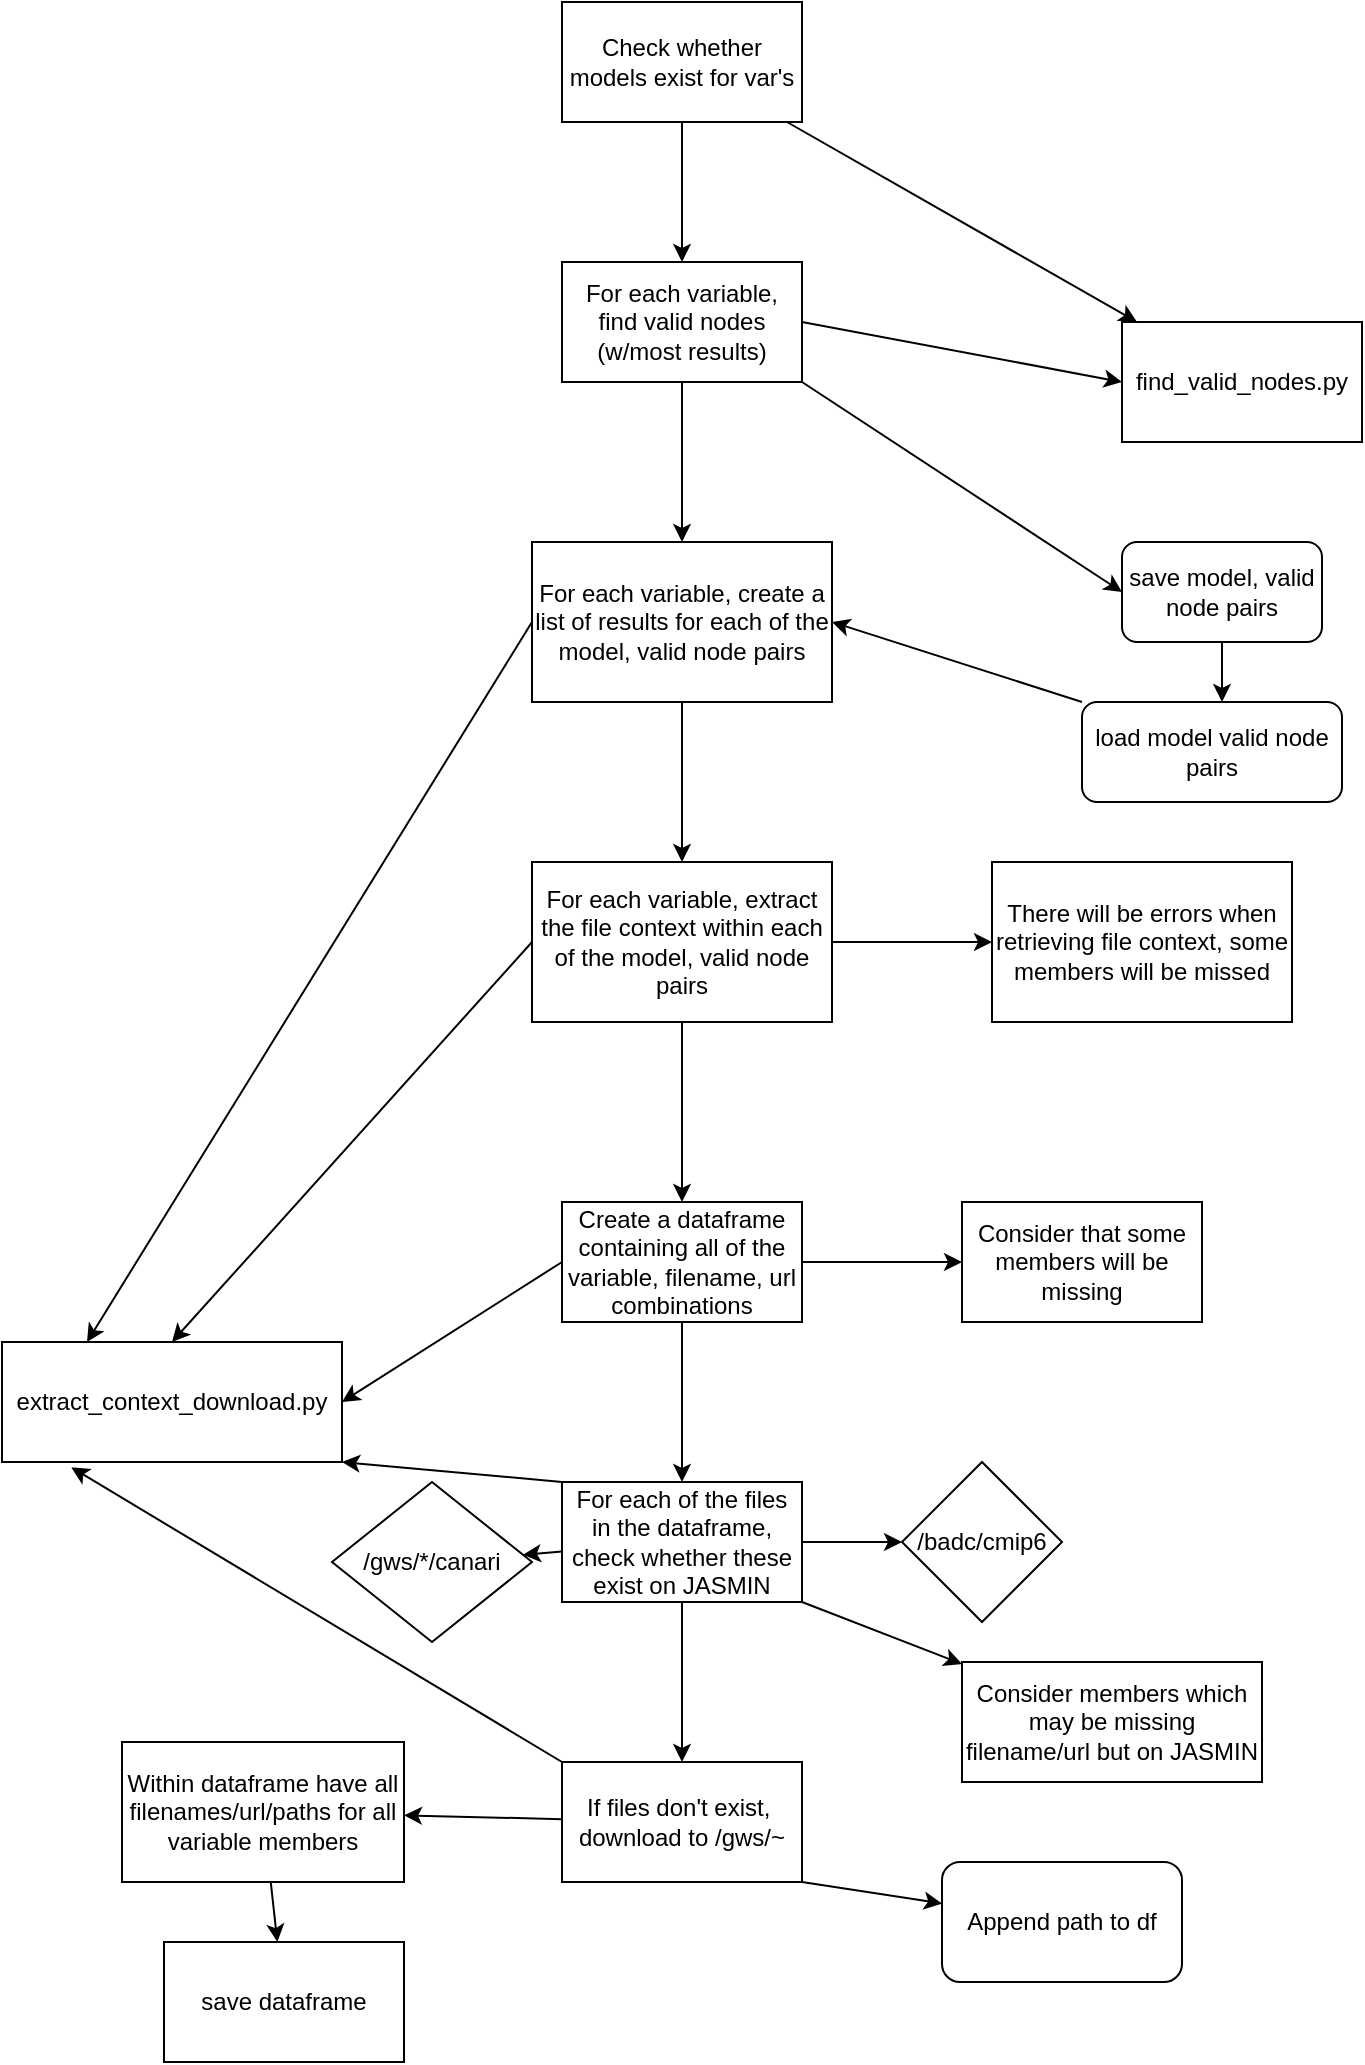 <mxfile>
    <diagram id="ru_8RotbTzMQHTzUPobe" name="Page-1">
        <mxGraphModel dx="644" dy="719" grid="1" gridSize="10" guides="1" tooltips="1" connect="1" arrows="1" fold="1" page="1" pageScale="1" pageWidth="850" pageHeight="1100" math="0" shadow="0">
            <root>
                <mxCell id="0"/>
                <mxCell id="1" parent="0"/>
                <mxCell id="6" style="edgeStyle=none;html=1;exitX=0.5;exitY=1;exitDx=0;exitDy=0;" edge="1" parent="1" source="2" target="3">
                    <mxGeometry relative="1" as="geometry"/>
                </mxCell>
                <mxCell id="34" value="" style="edgeStyle=none;html=1;" edge="1" parent="1" source="2" target="33">
                    <mxGeometry relative="1" as="geometry"/>
                </mxCell>
                <mxCell id="2" value="Check whether models exist for var's" style="rounded=0;whiteSpace=wrap;html=1;" vertex="1" parent="1">
                    <mxGeometry x="280" y="60" width="120" height="60" as="geometry"/>
                </mxCell>
                <mxCell id="5" value="" style="edgeStyle=none;html=1;" edge="1" parent="1" source="3" target="4">
                    <mxGeometry relative="1" as="geometry"/>
                </mxCell>
                <mxCell id="35" style="edgeStyle=none;html=1;exitX=1;exitY=0.5;exitDx=0;exitDy=0;entryX=0;entryY=0.5;entryDx=0;entryDy=0;" edge="1" parent="1" source="3" target="33">
                    <mxGeometry relative="1" as="geometry"/>
                </mxCell>
                <mxCell id="51" style="edgeStyle=none;html=1;exitX=1;exitY=1;exitDx=0;exitDy=0;entryX=0;entryY=0.5;entryDx=0;entryDy=0;" edge="1" parent="1" source="3" target="46">
                    <mxGeometry relative="1" as="geometry"/>
                </mxCell>
                <mxCell id="3" value="For each variable, find valid nodes (w/most results)" style="rounded=0;whiteSpace=wrap;html=1;" vertex="1" parent="1">
                    <mxGeometry x="280" y="190" width="120" height="60" as="geometry"/>
                </mxCell>
                <mxCell id="9" value="" style="edgeStyle=none;html=1;" edge="1" parent="1" source="4" target="8">
                    <mxGeometry relative="1" as="geometry"/>
                </mxCell>
                <mxCell id="53" style="edgeStyle=none;html=1;exitX=0;exitY=0.5;exitDx=0;exitDy=0;entryX=0.25;entryY=0;entryDx=0;entryDy=0;" edge="1" parent="1" source="4" target="38">
                    <mxGeometry relative="1" as="geometry"/>
                </mxCell>
                <mxCell id="4" value="For each variable, create a list of results for each of the model, valid node pairs" style="whiteSpace=wrap;html=1;rounded=0;" vertex="1" parent="1">
                    <mxGeometry x="265" y="330" width="150" height="80" as="geometry"/>
                </mxCell>
                <mxCell id="11" value="" style="edgeStyle=none;html=1;" edge="1" parent="1" source="8" target="10">
                    <mxGeometry relative="1" as="geometry"/>
                </mxCell>
                <mxCell id="13" value="" style="edgeStyle=none;html=1;" edge="1" parent="1" source="8" target="12">
                    <mxGeometry relative="1" as="geometry"/>
                </mxCell>
                <mxCell id="39" style="edgeStyle=none;html=1;exitX=0;exitY=0.5;exitDx=0;exitDy=0;entryX=0.5;entryY=0;entryDx=0;entryDy=0;" edge="1" parent="1" source="8" target="38">
                    <mxGeometry relative="1" as="geometry"/>
                </mxCell>
                <mxCell id="8" value="For each variable, extract the file context within each of the model, valid node pairs" style="whiteSpace=wrap;html=1;rounded=0;" vertex="1" parent="1">
                    <mxGeometry x="265" y="490" width="150" height="80" as="geometry"/>
                </mxCell>
                <mxCell id="15" value="" style="edgeStyle=none;html=1;" edge="1" parent="1" source="10" target="14">
                    <mxGeometry relative="1" as="geometry"/>
                </mxCell>
                <mxCell id="17" value="" style="edgeStyle=none;html=1;" edge="1" parent="1" source="10" target="16">
                    <mxGeometry relative="1" as="geometry"/>
                </mxCell>
                <mxCell id="40" style="edgeStyle=none;html=1;exitX=0;exitY=0.5;exitDx=0;exitDy=0;entryX=1;entryY=0.5;entryDx=0;entryDy=0;" edge="1" parent="1" source="10" target="38">
                    <mxGeometry relative="1" as="geometry"/>
                </mxCell>
                <mxCell id="10" value="Create a dataframe containing all of the variable, filename, url combinations" style="whiteSpace=wrap;html=1;rounded=0;" vertex="1" parent="1">
                    <mxGeometry x="280" y="660" width="120" height="60" as="geometry"/>
                </mxCell>
                <mxCell id="12" value="There will be errors when retrieving file context, some members will be missed" style="whiteSpace=wrap;html=1;rounded=0;" vertex="1" parent="1">
                    <mxGeometry x="495" y="490" width="150" height="80" as="geometry"/>
                </mxCell>
                <mxCell id="14" value="Consider that some members will be missing" style="whiteSpace=wrap;html=1;rounded=0;" vertex="1" parent="1">
                    <mxGeometry x="480" y="660" width="120" height="60" as="geometry"/>
                </mxCell>
                <mxCell id="21" value="" style="edgeStyle=none;html=1;" edge="1" parent="1" source="16" target="20">
                    <mxGeometry relative="1" as="geometry"/>
                </mxCell>
                <mxCell id="23" value="" style="edgeStyle=none;html=1;" edge="1" parent="1" source="16" target="22">
                    <mxGeometry relative="1" as="geometry"/>
                </mxCell>
                <mxCell id="25" value="" style="edgeStyle=none;html=1;" edge="1" parent="1" source="16" target="24">
                    <mxGeometry relative="1" as="geometry"/>
                </mxCell>
                <mxCell id="26" style="edgeStyle=none;html=1;exitX=1;exitY=1;exitDx=0;exitDy=0;" edge="1" parent="1" source="16" target="27">
                    <mxGeometry relative="1" as="geometry">
                        <mxPoint x="480" y="910" as="targetPoint"/>
                    </mxGeometry>
                </mxCell>
                <mxCell id="41" style="edgeStyle=none;html=1;exitX=0;exitY=0;exitDx=0;exitDy=0;entryX=1;entryY=1;entryDx=0;entryDy=0;" edge="1" parent="1" source="16" target="38">
                    <mxGeometry relative="1" as="geometry"/>
                </mxCell>
                <mxCell id="16" value="For each of the files in the dataframe, check whether these exist on JASMIN" style="whiteSpace=wrap;html=1;rounded=0;" vertex="1" parent="1">
                    <mxGeometry x="280" y="800" width="120" height="60" as="geometry"/>
                </mxCell>
                <mxCell id="20" value="/badc/cmip6" style="rhombus;whiteSpace=wrap;html=1;rounded=0;" vertex="1" parent="1">
                    <mxGeometry x="450" y="790" width="80" height="80" as="geometry"/>
                </mxCell>
                <mxCell id="22" value="/gws/*/canari" style="rhombus;whiteSpace=wrap;html=1;rounded=0;" vertex="1" parent="1">
                    <mxGeometry x="165" y="800" width="100" height="80" as="geometry"/>
                </mxCell>
                <mxCell id="29" value="" style="edgeStyle=none;html=1;" edge="1" parent="1" source="24" target="28">
                    <mxGeometry relative="1" as="geometry"/>
                </mxCell>
                <mxCell id="31" style="edgeStyle=none;html=1;exitX=1;exitY=1;exitDx=0;exitDy=0;" edge="1" parent="1" source="24" target="32">
                    <mxGeometry relative="1" as="geometry">
                        <mxPoint x="480" y="1020" as="targetPoint"/>
                    </mxGeometry>
                </mxCell>
                <mxCell id="42" style="edgeStyle=none;html=1;exitX=0;exitY=0;exitDx=0;exitDy=0;entryX=0.204;entryY=1.045;entryDx=0;entryDy=0;entryPerimeter=0;" edge="1" parent="1" source="24" target="38">
                    <mxGeometry relative="1" as="geometry"/>
                </mxCell>
                <mxCell id="24" value="If files don't exist,&amp;nbsp; download to /gws/~" style="whiteSpace=wrap;html=1;rounded=0;" vertex="1" parent="1">
                    <mxGeometry x="280" y="940" width="120" height="60" as="geometry"/>
                </mxCell>
                <mxCell id="27" value="Consider members which may be missing filename/url but on JASMIN" style="rounded=0;whiteSpace=wrap;html=1;" vertex="1" parent="1">
                    <mxGeometry x="480" y="890" width="150" height="60" as="geometry"/>
                </mxCell>
                <mxCell id="44" value="" style="edgeStyle=none;html=1;" edge="1" parent="1" source="28" target="43">
                    <mxGeometry relative="1" as="geometry"/>
                </mxCell>
                <mxCell id="28" value="Within dataframe have all filenames/url/paths for all variable members" style="whiteSpace=wrap;html=1;rounded=0;" vertex="1" parent="1">
                    <mxGeometry x="60" y="930" width="141" height="70" as="geometry"/>
                </mxCell>
                <mxCell id="32" value="Append path to df" style="rounded=1;whiteSpace=wrap;html=1;" vertex="1" parent="1">
                    <mxGeometry x="470" y="990" width="120" height="60" as="geometry"/>
                </mxCell>
                <mxCell id="33" value="find_valid_nodes.py&lt;br&gt;" style="whiteSpace=wrap;html=1;rounded=0;" vertex="1" parent="1">
                    <mxGeometry x="560" y="220" width="120" height="60" as="geometry"/>
                </mxCell>
                <mxCell id="38" value="extract_context_download.py" style="rounded=0;whiteSpace=wrap;html=1;" vertex="1" parent="1">
                    <mxGeometry y="730" width="170" height="60" as="geometry"/>
                </mxCell>
                <mxCell id="43" value="save dataframe" style="whiteSpace=wrap;html=1;rounded=0;" vertex="1" parent="1">
                    <mxGeometry x="81" y="1030" width="120" height="60" as="geometry"/>
                </mxCell>
                <mxCell id="47" style="edgeStyle=none;html=1;" edge="1" parent="1" source="46">
                    <mxGeometry relative="1" as="geometry">
                        <mxPoint x="610" y="410" as="targetPoint"/>
                    </mxGeometry>
                </mxCell>
                <mxCell id="46" value="save model, valid node pairs" style="rounded=1;whiteSpace=wrap;html=1;" vertex="1" parent="1">
                    <mxGeometry x="560" y="330" width="100" height="50" as="geometry"/>
                </mxCell>
                <mxCell id="52" style="edgeStyle=none;html=1;exitX=0;exitY=0;exitDx=0;exitDy=0;entryX=1;entryY=0.5;entryDx=0;entryDy=0;" edge="1" parent="1" source="48" target="4">
                    <mxGeometry relative="1" as="geometry"/>
                </mxCell>
                <mxCell id="48" value="load model valid node pairs" style="rounded=1;whiteSpace=wrap;html=1;" vertex="1" parent="1">
                    <mxGeometry x="540" y="410" width="130" height="50" as="geometry"/>
                </mxCell>
            </root>
        </mxGraphModel>
    </diagram>
</mxfile>